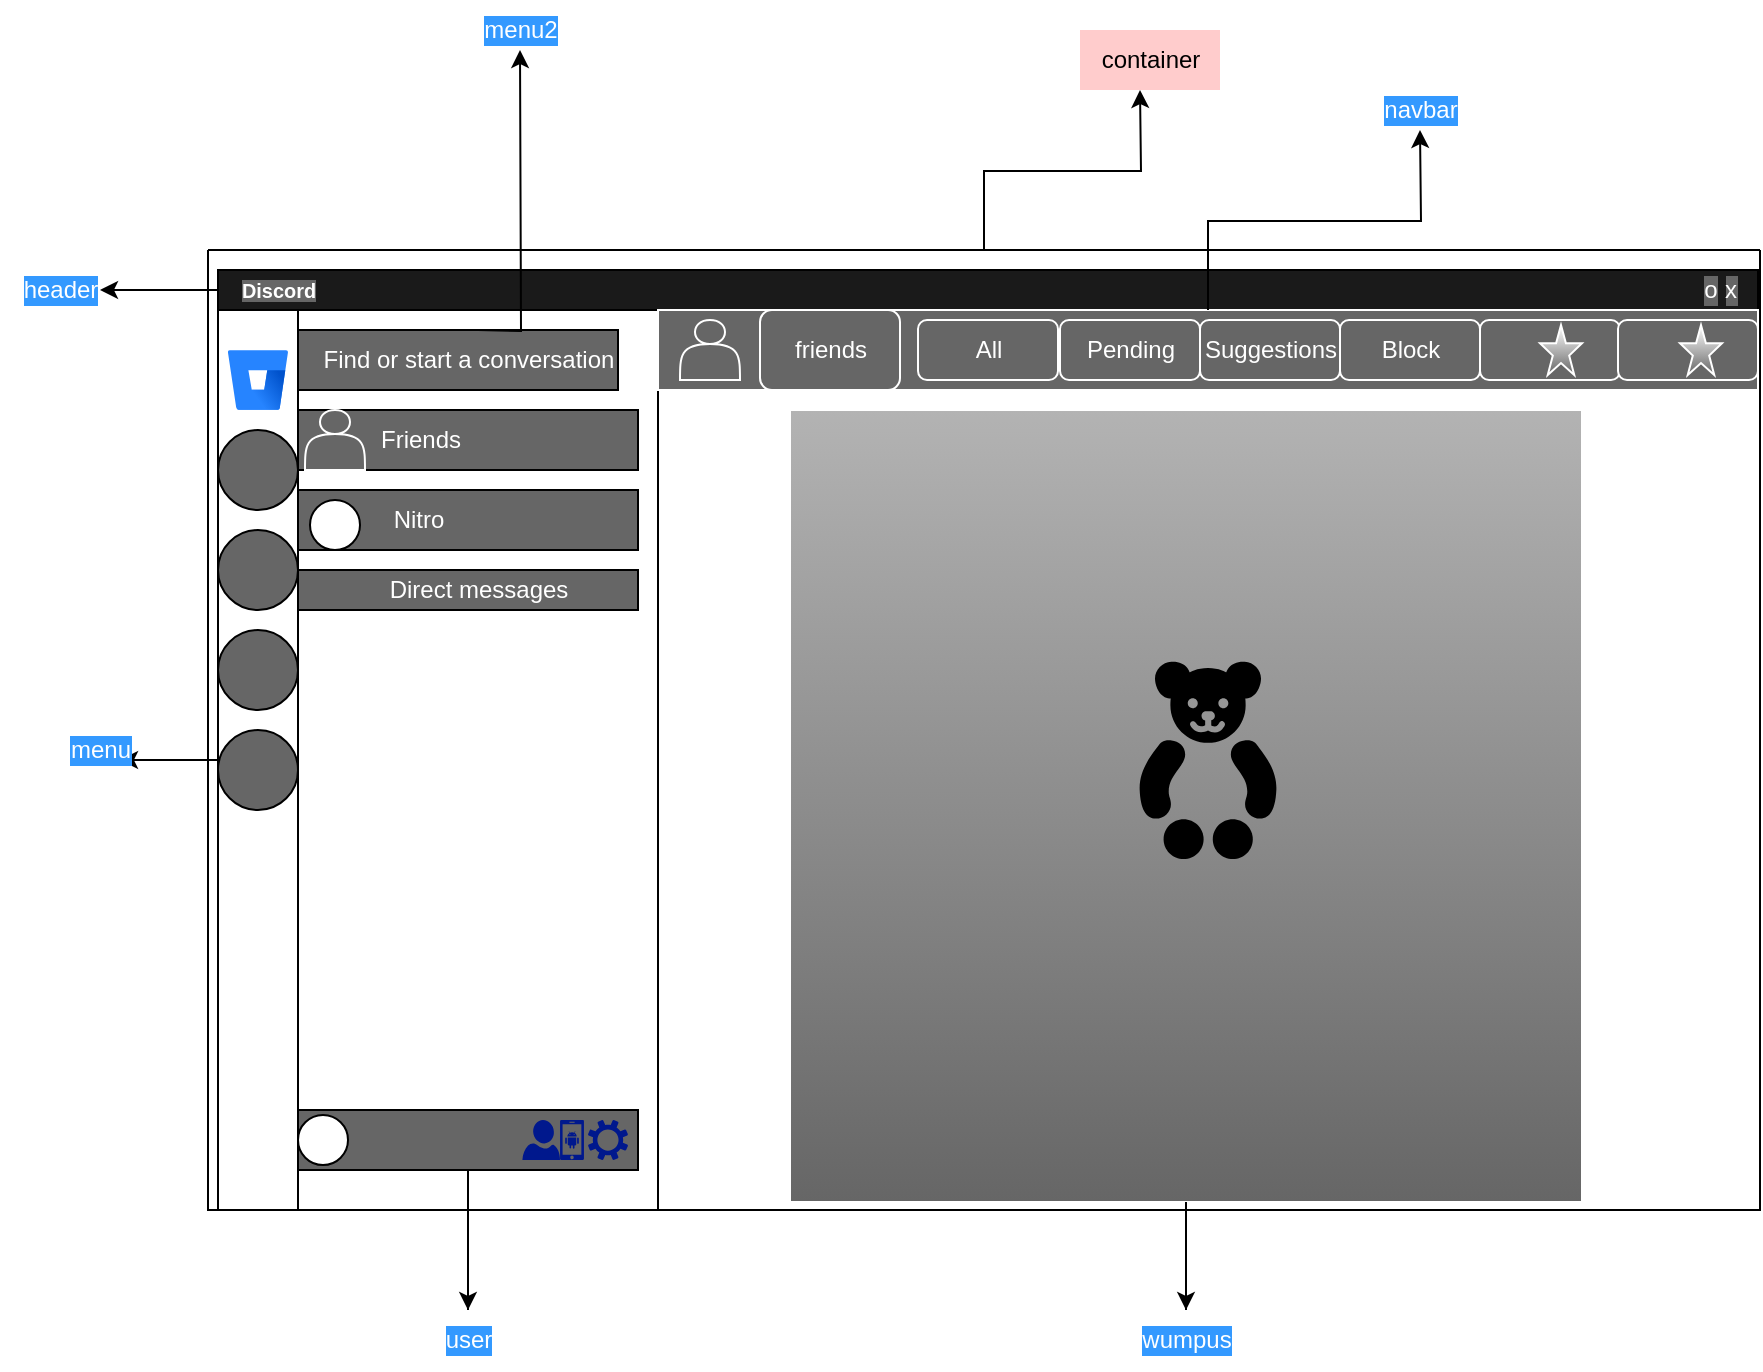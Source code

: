 <mxfile version="20.3.0" type="device"><diagram id="9DkJXEEowCdeZq2gqhLh" name="Page-1"><mxGraphModel dx="1609" dy="1700" grid="1" gridSize="10" guides="1" tooltips="1" connect="1" arrows="1" fold="1" page="1" pageScale="1" pageWidth="827" pageHeight="1169" math="0" shadow="0"><root><mxCell id="0"/><mxCell id="1" parent="0"/><mxCell id="-gcIpdEa-IhS6AcJ7wrr-55" style="edgeStyle=orthogonalEdgeStyle;rounded=0;orthogonalLoop=1;jettySize=auto;html=1;fontColor=#FFFFFF;" edge="1" parent="1" source="-gcIpdEa-IhS6AcJ7wrr-1"><mxGeometry relative="1" as="geometry"><mxPoint x="490" y="-80" as="targetPoint"/></mxGeometry></mxCell><mxCell id="-gcIpdEa-IhS6AcJ7wrr-1" value="" style="swimlane;startSize=0;fillColor=#B3B3B3;" vertex="1" parent="1"><mxGeometry x="24" width="776" height="480" as="geometry"/></mxCell><mxCell id="-gcIpdEa-IhS6AcJ7wrr-53" value="" style="whiteSpace=wrap;html=1;aspect=fixed;shadow=0;labelBackgroundColor=#666666;strokeColor=#FFFFFF;fontColor=#FFFFFF;fillColor=#B3B3B3;gradientColor=#666666;" vertex="1" parent="-gcIpdEa-IhS6AcJ7wrr-1"><mxGeometry x="291" y="80" width="396" height="396" as="geometry"/></mxCell><mxCell id="-gcIpdEa-IhS6AcJ7wrr-3" value="" style="rounded=0;whiteSpace=wrap;html=1;fillColor=#1A1A1A;" vertex="1" parent="-gcIpdEa-IhS6AcJ7wrr-1"><mxGeometry x="5" y="10" width="770" height="20" as="geometry"/></mxCell><mxCell id="-gcIpdEa-IhS6AcJ7wrr-4" value="&lt;h5&gt;&lt;font style=&quot;background-color: rgb(102, 102, 102);&quot; color=&quot;#ffffff&quot;&gt;Discord&lt;/font&gt;&lt;/h5&gt;" style="text;html=1;resizable=0;autosize=1;align=center;verticalAlign=middle;points=[];fillColor=none;strokeColor=none;rounded=0;" vertex="1" parent="-gcIpdEa-IhS6AcJ7wrr-1"><mxGeometry x="5" y="-10" width="60" height="60" as="geometry"/></mxCell><mxCell id="-gcIpdEa-IhS6AcJ7wrr-5" value="" style="swimlane;startSize=0;labelBackgroundColor=#666666;fontColor=#FFFFFF;fillColor=#1A1A1A;" vertex="1" parent="-gcIpdEa-IhS6AcJ7wrr-1"><mxGeometry x="5" y="30" width="40" height="450" as="geometry"/></mxCell><mxCell id="-gcIpdEa-IhS6AcJ7wrr-6" value="" style="ellipse;whiteSpace=wrap;html=1;aspect=fixed;labelBackgroundColor=#666666;fontColor=#FFFFFF;fillColor=#666666;" vertex="1" parent="-gcIpdEa-IhS6AcJ7wrr-5"><mxGeometry y="210" width="40" height="40" as="geometry"/></mxCell><mxCell id="-gcIpdEa-IhS6AcJ7wrr-7" value="" style="ellipse;whiteSpace=wrap;html=1;aspect=fixed;labelBackgroundColor=#666666;fontColor=#FFFFFF;fillColor=#666666;" vertex="1" parent="-gcIpdEa-IhS6AcJ7wrr-5"><mxGeometry y="60" width="40" height="40" as="geometry"/></mxCell><mxCell id="-gcIpdEa-IhS6AcJ7wrr-8" value="" style="ellipse;whiteSpace=wrap;html=1;aspect=fixed;labelBackgroundColor=#666666;fontColor=#FFFFFF;fillColor=#666666;" vertex="1" parent="-gcIpdEa-IhS6AcJ7wrr-5"><mxGeometry y="110" width="40" height="40" as="geometry"/></mxCell><mxCell id="-gcIpdEa-IhS6AcJ7wrr-9" value="" style="ellipse;whiteSpace=wrap;html=1;aspect=fixed;labelBackgroundColor=#666666;fontColor=#FFFFFF;fillColor=#666666;" vertex="1" parent="-gcIpdEa-IhS6AcJ7wrr-5"><mxGeometry y="160" width="40" height="40" as="geometry"/></mxCell><mxCell id="-gcIpdEa-IhS6AcJ7wrr-42" value="" style="image;image=img/lib/atlassian/Bitbucket_Logo.svg;shadow=0;labelBackgroundColor=#666666;strokeColor=#FFFFFF;fontColor=#FFFFFF;fillColor=#666666;gradientColor=#666666;" vertex="1" parent="-gcIpdEa-IhS6AcJ7wrr-5"><mxGeometry x="5" y="20" width="30" height="30" as="geometry"/></mxCell><mxCell id="-gcIpdEa-IhS6AcJ7wrr-11" value="" style="swimlane;startSize=0;labelBackgroundColor=#666666;fontColor=#FFFFFF;fillColor=#999999;" vertex="1" parent="-gcIpdEa-IhS6AcJ7wrr-1"><mxGeometry x="45" y="30" width="180" height="450" as="geometry"/></mxCell><mxCell id="-gcIpdEa-IhS6AcJ7wrr-12" value="" style="rounded=0;whiteSpace=wrap;html=1;labelBackgroundColor=#666666;fontColor=#FFFFFF;fillColor=#666666;" vertex="1" parent="-gcIpdEa-IhS6AcJ7wrr-11"><mxGeometry y="10" width="160" height="30" as="geometry"/></mxCell><mxCell id="-gcIpdEa-IhS6AcJ7wrr-13" value="Find or start a conversation" style="text;html=1;resizable=0;autosize=1;align=center;verticalAlign=middle;points=[];fillColor=none;strokeColor=none;rounded=0;labelBackgroundColor=#666666;fontColor=#FFFFFF;" vertex="1" parent="-gcIpdEa-IhS6AcJ7wrr-11"><mxGeometry y="10" width="170" height="30" as="geometry"/></mxCell><mxCell id="-gcIpdEa-IhS6AcJ7wrr-14" value="" style="rounded=0;whiteSpace=wrap;html=1;labelBackgroundColor=#666666;fontColor=#FFFFFF;fillColor=#666666;" vertex="1" parent="-gcIpdEa-IhS6AcJ7wrr-11"><mxGeometry y="50" width="170" height="30" as="geometry"/></mxCell><mxCell id="-gcIpdEa-IhS6AcJ7wrr-16" value="" style="rounded=0;whiteSpace=wrap;html=1;labelBackgroundColor=#666666;fontColor=#FFFFFF;fillColor=#666666;" vertex="1" parent="-gcIpdEa-IhS6AcJ7wrr-11"><mxGeometry y="90" width="170" height="30" as="geometry"/></mxCell><mxCell id="-gcIpdEa-IhS6AcJ7wrr-17" value="" style="rounded=0;whiteSpace=wrap;html=1;labelBackgroundColor=#666666;fontColor=#FFFFFF;fillColor=#666666;" vertex="1" parent="-gcIpdEa-IhS6AcJ7wrr-11"><mxGeometry y="130" width="170" height="20" as="geometry"/></mxCell><mxCell id="-gcIpdEa-IhS6AcJ7wrr-18" value="Direct messages" style="text;html=1;resizable=0;autosize=1;align=center;verticalAlign=middle;points=[];fillColor=none;strokeColor=none;rounded=0;labelBackgroundColor=#666666;fontColor=#FFFFFF;" vertex="1" parent="-gcIpdEa-IhS6AcJ7wrr-11"><mxGeometry x="35" y="125" width="110" height="30" as="geometry"/></mxCell><mxCell id="-gcIpdEa-IhS6AcJ7wrr-20" value="" style="rounded=0;whiteSpace=wrap;html=1;labelBackgroundColor=#666666;fontColor=#FFFFFF;fillColor=#666666;" vertex="1" parent="-gcIpdEa-IhS6AcJ7wrr-11"><mxGeometry y="400" width="170" height="30" as="geometry"/></mxCell><mxCell id="-gcIpdEa-IhS6AcJ7wrr-21" value="Friends" style="text;html=1;resizable=0;autosize=1;align=center;verticalAlign=middle;points=[];fillColor=none;strokeColor=none;rounded=0;labelBackgroundColor=#666666;fontColor=#FFFFFF;" vertex="1" parent="-gcIpdEa-IhS6AcJ7wrr-11"><mxGeometry x="31" y="50" width="60" height="30" as="geometry"/></mxCell><mxCell id="-gcIpdEa-IhS6AcJ7wrr-23" value="Nitro" style="text;html=1;resizable=0;autosize=1;align=center;verticalAlign=middle;points=[];fillColor=none;strokeColor=none;rounded=0;labelBackgroundColor=#666666;fontColor=#FFFFFF;" vertex="1" parent="-gcIpdEa-IhS6AcJ7wrr-11"><mxGeometry x="35" y="90" width="50" height="30" as="geometry"/></mxCell><mxCell id="-gcIpdEa-IhS6AcJ7wrr-24" value="" style="ellipse;whiteSpace=wrap;html=1;aspect=fixed;labelBackgroundColor=#666666;fontColor=#FFFFFF;fillColor=#FFFFFF;" vertex="1" parent="-gcIpdEa-IhS6AcJ7wrr-11"><mxGeometry x="6" y="95" width="25" height="25" as="geometry"/></mxCell><mxCell id="-gcIpdEa-IhS6AcJ7wrr-26" value="" style="ellipse;whiteSpace=wrap;html=1;aspect=fixed;labelBackgroundColor=#666666;fontColor=#FFFFFF;fillColor=#FFFFFF;" vertex="1" parent="-gcIpdEa-IhS6AcJ7wrr-11"><mxGeometry y="402.5" width="25" height="25" as="geometry"/></mxCell><mxCell id="-gcIpdEa-IhS6AcJ7wrr-39" value="" style="shape=actor;whiteSpace=wrap;html=1;shadow=0;labelBackgroundColor=#666666;strokeColor=#FFFFFF;fontColor=#FFFFFF;fillColor=#666666;gradientColor=#666666;" vertex="1" parent="-gcIpdEa-IhS6AcJ7wrr-11"><mxGeometry x="3.5" y="50" width="30" height="30" as="geometry"/></mxCell><mxCell id="-gcIpdEa-IhS6AcJ7wrr-69" value="" style="sketch=0;aspect=fixed;pointerEvents=1;shadow=0;dashed=0;html=1;strokeColor=none;labelPosition=center;verticalLabelPosition=bottom;verticalAlign=top;align=center;fillColor=#00188D;shape=mxgraph.mscae.enterprise.android_phone;labelBackgroundColor=#3399FF;fontColor=#FFFFFF;" vertex="1" parent="-gcIpdEa-IhS6AcJ7wrr-11"><mxGeometry x="131" y="405" width="12" height="20" as="geometry"/></mxCell><mxCell id="-gcIpdEa-IhS6AcJ7wrr-70" value="" style="sketch=0;aspect=fixed;pointerEvents=1;shadow=0;dashed=0;html=1;strokeColor=none;labelPosition=center;verticalLabelPosition=bottom;verticalAlign=top;align=center;fillColor=#00188D;shape=mxgraph.mscae.enterprise.settings;labelBackgroundColor=#3399FF;fontColor=#FFFFFF;" vertex="1" parent="-gcIpdEa-IhS6AcJ7wrr-11"><mxGeometry x="145" y="405" width="20" height="20" as="geometry"/></mxCell><mxCell id="-gcIpdEa-IhS6AcJ7wrr-72" value="" style="sketch=0;aspect=fixed;pointerEvents=1;shadow=0;dashed=0;html=1;strokeColor=none;labelPosition=center;verticalLabelPosition=bottom;verticalAlign=top;align=center;fillColor=#00188D;shape=mxgraph.azure.user;labelBackgroundColor=#3399FF;fontColor=#FFFFFF;" vertex="1" parent="-gcIpdEa-IhS6AcJ7wrr-11"><mxGeometry x="112.2" y="405" width="18.8" height="20" as="geometry"/></mxCell><mxCell id="-gcIpdEa-IhS6AcJ7wrr-27" value="" style="rounded=0;whiteSpace=wrap;html=1;labelBackgroundColor=#666666;fontColor=#FFFFFF;fillColor=#666666;strokeColor=#FFFFFF;" vertex="1" parent="-gcIpdEa-IhS6AcJ7wrr-1"><mxGeometry x="225" y="30" width="550" height="40" as="geometry"/></mxCell><mxCell id="-gcIpdEa-IhS6AcJ7wrr-30" value="" style="rounded=1;whiteSpace=wrap;html=1;shadow=0;labelBackgroundColor=#666666;strokeColor=#FFFFFF;fontColor=#FFFFFF;fillColor=#666666;gradientColor=#666666;" vertex="1" parent="-gcIpdEa-IhS6AcJ7wrr-1"><mxGeometry x="276" y="30" width="70" height="40" as="geometry"/></mxCell><mxCell id="-gcIpdEa-IhS6AcJ7wrr-31" value="" style="rounded=1;whiteSpace=wrap;html=1;shadow=0;labelBackgroundColor=#666666;strokeColor=#FFFFFF;fontColor=#FFFFFF;fillColor=#666666;gradientColor=#666666;" vertex="1" parent="-gcIpdEa-IhS6AcJ7wrr-1"><mxGeometry x="355" y="35" width="70" height="30" as="geometry"/></mxCell><mxCell id="-gcIpdEa-IhS6AcJ7wrr-32" value="" style="rounded=1;whiteSpace=wrap;html=1;shadow=0;labelBackgroundColor=#666666;strokeColor=#FFFFFF;fontColor=#FFFFFF;fillColor=#666666;gradientColor=#666666;" vertex="1" parent="-gcIpdEa-IhS6AcJ7wrr-1"><mxGeometry x="426" y="35" width="70" height="30" as="geometry"/></mxCell><mxCell id="-gcIpdEa-IhS6AcJ7wrr-33" value="" style="rounded=1;whiteSpace=wrap;html=1;shadow=0;labelBackgroundColor=#666666;strokeColor=#FFFFFF;fontColor=#FFFFFF;fillColor=#666666;gradientColor=#666666;" vertex="1" parent="-gcIpdEa-IhS6AcJ7wrr-1"><mxGeometry x="496" y="35" width="70" height="30" as="geometry"/></mxCell><mxCell id="-gcIpdEa-IhS6AcJ7wrr-34" value="" style="rounded=1;whiteSpace=wrap;html=1;shadow=0;labelBackgroundColor=#666666;strokeColor=#FFFFFF;fontColor=#FFFFFF;fillColor=#666666;gradientColor=#666666;" vertex="1" parent="-gcIpdEa-IhS6AcJ7wrr-1"><mxGeometry x="566" y="35" width="70" height="30" as="geometry"/></mxCell><mxCell id="-gcIpdEa-IhS6AcJ7wrr-35" value="" style="rounded=1;whiteSpace=wrap;html=1;shadow=0;labelBackgroundColor=#666666;strokeColor=#FFFFFF;fontColor=#FFFFFF;fillColor=#666666;gradientColor=#666666;" vertex="1" parent="-gcIpdEa-IhS6AcJ7wrr-1"><mxGeometry x="636" y="35" width="70" height="30" as="geometry"/></mxCell><mxCell id="-gcIpdEa-IhS6AcJ7wrr-36" value="" style="rounded=1;whiteSpace=wrap;html=1;shadow=0;labelBackgroundColor=#666666;strokeColor=#FFFFFF;fontColor=#FFFFFF;fillColor=#666666;gradientColor=#666666;" vertex="1" parent="-gcIpdEa-IhS6AcJ7wrr-1"><mxGeometry x="705" y="35" width="70" height="30" as="geometry"/></mxCell><mxCell id="-gcIpdEa-IhS6AcJ7wrr-38" value="" style="shape=actor;whiteSpace=wrap;html=1;shadow=0;labelBackgroundColor=#666666;strokeColor=#FFFFFF;fontColor=#FFFFFF;fillColor=#666666;gradientColor=#666666;" vertex="1" parent="-gcIpdEa-IhS6AcJ7wrr-1"><mxGeometry x="236" y="35" width="30" height="30" as="geometry"/></mxCell><mxCell id="-gcIpdEa-IhS6AcJ7wrr-41" value="" style="shape=mxgraph.signs.animals.teddy_bear;html=1;pointerEvents=1;fillColor=#000000;strokeColor=none;verticalLabelPosition=bottom;verticalAlign=top;align=center;sketch=0;shadow=0;labelBackgroundColor=#666666;fontColor=#FFFFFF;" vertex="1" parent="-gcIpdEa-IhS6AcJ7wrr-1"><mxGeometry x="465.5" y="205.5" width="69" height="99" as="geometry"/></mxCell><mxCell id="-gcIpdEa-IhS6AcJ7wrr-43" value="x" style="text;html=1;resizable=0;autosize=1;align=center;verticalAlign=middle;points=[];fillColor=none;strokeColor=none;rounded=0;shadow=0;labelBackgroundColor=#666666;fontColor=#FFFFFF;" vertex="1" parent="-gcIpdEa-IhS6AcJ7wrr-1"><mxGeometry x="746" y="5" width="30" height="30" as="geometry"/></mxCell><mxCell id="-gcIpdEa-IhS6AcJ7wrr-44" value="o" style="text;html=1;resizable=0;autosize=1;align=center;verticalAlign=middle;points=[];fillColor=none;strokeColor=none;rounded=0;shadow=0;labelBackgroundColor=#666666;fontColor=#FFFFFF;" vertex="1" parent="-gcIpdEa-IhS6AcJ7wrr-1"><mxGeometry x="736" y="5" width="30" height="30" as="geometry"/></mxCell><mxCell id="-gcIpdEa-IhS6AcJ7wrr-45" value="friends" style="text;html=1;resizable=0;autosize=1;align=center;verticalAlign=middle;points=[];fillColor=none;strokeColor=none;rounded=0;shadow=0;labelBackgroundColor=#666666;fontColor=#FFFFFF;" vertex="1" parent="-gcIpdEa-IhS6AcJ7wrr-1"><mxGeometry x="281" y="35" width="60" height="30" as="geometry"/></mxCell><mxCell id="-gcIpdEa-IhS6AcJ7wrr-46" value="All" style="text;html=1;resizable=0;autosize=1;align=center;verticalAlign=middle;points=[];fillColor=none;strokeColor=none;rounded=0;shadow=0;labelBackgroundColor=#666666;fontColor=#FFFFFF;" vertex="1" parent="-gcIpdEa-IhS6AcJ7wrr-1"><mxGeometry x="370" y="35" width="40" height="30" as="geometry"/></mxCell><mxCell id="-gcIpdEa-IhS6AcJ7wrr-47" value="Pending" style="text;html=1;resizable=0;autosize=1;align=center;verticalAlign=middle;points=[];fillColor=none;strokeColor=none;rounded=0;shadow=0;labelBackgroundColor=#666666;fontColor=#FFFFFF;" vertex="1" parent="-gcIpdEa-IhS6AcJ7wrr-1"><mxGeometry x="426" y="35" width="70" height="30" as="geometry"/></mxCell><mxCell id="-gcIpdEa-IhS6AcJ7wrr-48" value="Suggestions" style="text;html=1;resizable=0;autosize=1;align=center;verticalAlign=middle;points=[];fillColor=none;strokeColor=none;rounded=0;shadow=0;labelBackgroundColor=#666666;fontColor=#FFFFFF;" vertex="1" parent="-gcIpdEa-IhS6AcJ7wrr-1"><mxGeometry x="486" y="35" width="90" height="30" as="geometry"/></mxCell><mxCell id="-gcIpdEa-IhS6AcJ7wrr-49" value="Block" style="text;html=1;resizable=0;autosize=1;align=center;verticalAlign=middle;points=[];fillColor=none;strokeColor=none;rounded=0;shadow=0;labelBackgroundColor=#666666;fontColor=#FFFFFF;" vertex="1" parent="-gcIpdEa-IhS6AcJ7wrr-1"><mxGeometry x="576" y="35" width="50" height="30" as="geometry"/></mxCell><mxCell id="-gcIpdEa-IhS6AcJ7wrr-50" value="" style="verticalLabelPosition=bottom;verticalAlign=top;html=1;shape=mxgraph.basic.star;shadow=0;labelBackgroundColor=#666666;strokeColor=#FFFFFF;fontColor=#FFFFFF;fillColor=#FFFFFF;gradientColor=#666666;" vertex="1" parent="-gcIpdEa-IhS6AcJ7wrr-1"><mxGeometry x="666" y="37.5" width="21" height="25" as="geometry"/></mxCell><mxCell id="-gcIpdEa-IhS6AcJ7wrr-51" value="" style="verticalLabelPosition=bottom;verticalAlign=top;html=1;shape=mxgraph.basic.star;shadow=0;labelBackgroundColor=#666666;strokeColor=#FFFFFF;fontColor=#FFFFFF;fillColor=#FFFFFF;gradientColor=#666666;" vertex="1" parent="-gcIpdEa-IhS6AcJ7wrr-1"><mxGeometry x="736" y="37.5" width="21" height="25" as="geometry"/></mxCell><mxCell id="-gcIpdEa-IhS6AcJ7wrr-2" value="container" style="text;html=1;resizable=0;autosize=1;align=center;verticalAlign=middle;points=[];fillColor=#FFCCCC;strokeColor=none;rounded=0;" vertex="1" parent="1"><mxGeometry x="460" y="-110" width="70" height="30" as="geometry"/></mxCell><mxCell id="-gcIpdEa-IhS6AcJ7wrr-56" style="edgeStyle=orthogonalEdgeStyle;rounded=0;orthogonalLoop=1;jettySize=auto;html=1;fontColor=#FFFFFF;" edge="1" parent="1" source="-gcIpdEa-IhS6AcJ7wrr-27"><mxGeometry relative="1" as="geometry"><mxPoint x="630" y="-60" as="targetPoint"/></mxGeometry></mxCell><mxCell id="-gcIpdEa-IhS6AcJ7wrr-57" value="navbar" style="text;html=1;resizable=0;autosize=1;align=center;verticalAlign=middle;points=[];fillColor=none;strokeColor=none;rounded=0;shadow=0;labelBackgroundColor=#3399FF;fontColor=#FFFFFF;" vertex="1" parent="1"><mxGeometry x="600" y="-85" width="60" height="30" as="geometry"/></mxCell><mxCell id="-gcIpdEa-IhS6AcJ7wrr-58" style="edgeStyle=orthogonalEdgeStyle;rounded=0;orthogonalLoop=1;jettySize=auto;html=1;fontColor=#FFFFFF;" edge="1" parent="1"><mxGeometry relative="1" as="geometry"><mxPoint x="180" y="-100" as="targetPoint"/><mxPoint x="159" y="40" as="sourcePoint"/></mxGeometry></mxCell><mxCell id="-gcIpdEa-IhS6AcJ7wrr-59" value="menu2" style="text;html=1;resizable=0;autosize=1;align=center;verticalAlign=middle;points=[];fillColor=none;strokeColor=none;rounded=0;shadow=0;labelBackgroundColor=#3399FF;fontColor=#FFFFFF;" vertex="1" parent="1"><mxGeometry x="150" y="-125" width="60" height="30" as="geometry"/></mxCell><mxCell id="-gcIpdEa-IhS6AcJ7wrr-61" style="edgeStyle=orthogonalEdgeStyle;rounded=0;orthogonalLoop=1;jettySize=auto;html=1;fontColor=#FFFFFF;" edge="1" parent="1" source="-gcIpdEa-IhS6AcJ7wrr-5"><mxGeometry relative="1" as="geometry"><mxPoint x="-20" y="255" as="targetPoint"/></mxGeometry></mxCell><mxCell id="-gcIpdEa-IhS6AcJ7wrr-62" value="menu" style="text;html=1;resizable=0;autosize=1;align=center;verticalAlign=middle;points=[];fillColor=none;strokeColor=none;rounded=0;shadow=0;labelBackgroundColor=#3399FF;fontColor=#FFFFFF;" vertex="1" parent="1"><mxGeometry x="-55" y="235" width="50" height="30" as="geometry"/></mxCell><mxCell id="-gcIpdEa-IhS6AcJ7wrr-63" style="edgeStyle=orthogonalEdgeStyle;rounded=0;orthogonalLoop=1;jettySize=auto;html=1;fontColor=#FFFFFF;" edge="1" parent="1" source="-gcIpdEa-IhS6AcJ7wrr-3"><mxGeometry relative="1" as="geometry"><mxPoint x="-30" y="20" as="targetPoint"/></mxGeometry></mxCell><mxCell id="-gcIpdEa-IhS6AcJ7wrr-64" value="header" style="text;html=1;resizable=0;autosize=1;align=center;verticalAlign=middle;points=[];fillColor=none;strokeColor=none;rounded=0;shadow=0;labelBackgroundColor=#3399FF;fontColor=#FFFFFF;" vertex="1" parent="1"><mxGeometry x="-80" y="5" width="60" height="30" as="geometry"/></mxCell><mxCell id="-gcIpdEa-IhS6AcJ7wrr-65" style="edgeStyle=orthogonalEdgeStyle;rounded=0;orthogonalLoop=1;jettySize=auto;html=1;fontColor=#FFFFFF;startArrow=none;" edge="1" parent="1" source="-gcIpdEa-IhS6AcJ7wrr-66"><mxGeometry relative="1" as="geometry"><mxPoint x="154" y="530" as="targetPoint"/></mxGeometry></mxCell><mxCell id="-gcIpdEa-IhS6AcJ7wrr-66" value="user" style="text;html=1;resizable=0;autosize=1;align=center;verticalAlign=middle;points=[];fillColor=none;strokeColor=none;rounded=0;shadow=0;labelBackgroundColor=#3399FF;fontColor=#FFFFFF;" vertex="1" parent="1"><mxGeometry x="129" y="530" width="50" height="30" as="geometry"/></mxCell><mxCell id="-gcIpdEa-IhS6AcJ7wrr-67" value="" style="edgeStyle=orthogonalEdgeStyle;rounded=0;orthogonalLoop=1;jettySize=auto;html=1;fontColor=#FFFFFF;endArrow=none;" edge="1" parent="1" source="-gcIpdEa-IhS6AcJ7wrr-20" target="-gcIpdEa-IhS6AcJ7wrr-66"><mxGeometry relative="1" as="geometry"><mxPoint x="154" y="530" as="targetPoint"/><mxPoint x="154" y="460" as="sourcePoint"/></mxGeometry></mxCell><mxCell id="-gcIpdEa-IhS6AcJ7wrr-73" style="edgeStyle=orthogonalEdgeStyle;rounded=0;orthogonalLoop=1;jettySize=auto;html=1;fontColor=#FFFFFF;startArrow=none;" edge="1" parent="1" source="-gcIpdEa-IhS6AcJ7wrr-74"><mxGeometry relative="1" as="geometry"><mxPoint x="513" y="530" as="targetPoint"/></mxGeometry></mxCell><mxCell id="-gcIpdEa-IhS6AcJ7wrr-74" value="wumpus" style="text;html=1;resizable=0;autosize=1;align=center;verticalAlign=middle;points=[];fillColor=none;strokeColor=none;rounded=0;shadow=0;labelBackgroundColor=#3399FF;fontColor=#FFFFFF;" vertex="1" parent="1"><mxGeometry x="478" y="530" width="70" height="30" as="geometry"/></mxCell><mxCell id="-gcIpdEa-IhS6AcJ7wrr-75" value="" style="edgeStyle=orthogonalEdgeStyle;rounded=0;orthogonalLoop=1;jettySize=auto;html=1;fontColor=#FFFFFF;endArrow=none;" edge="1" parent="1" source="-gcIpdEa-IhS6AcJ7wrr-53" target="-gcIpdEa-IhS6AcJ7wrr-74"><mxGeometry relative="1" as="geometry"><mxPoint x="513" y="530" as="targetPoint"/><mxPoint x="513" y="476" as="sourcePoint"/></mxGeometry></mxCell></root></mxGraphModel></diagram></mxfile>